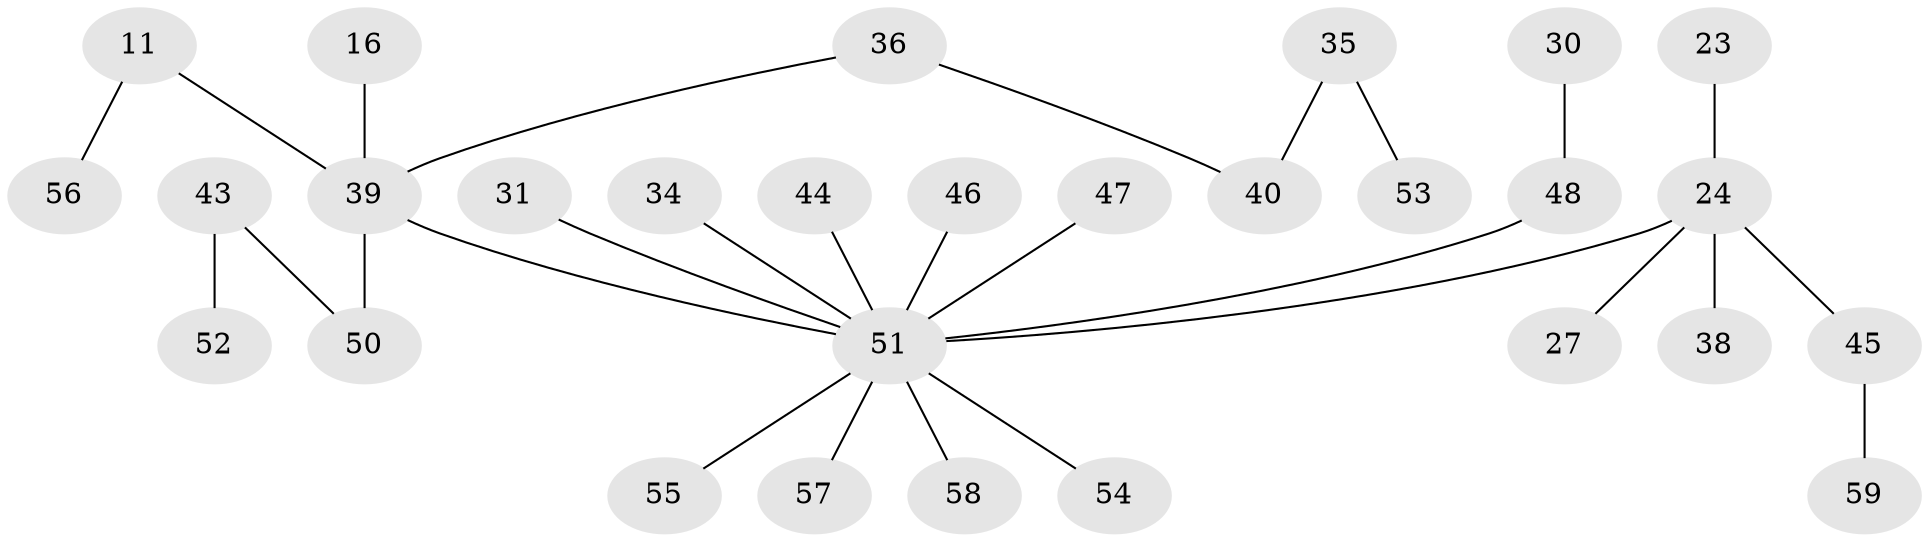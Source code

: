 // original degree distribution, {3: 0.15254237288135594, 5: 0.05084745762711865, 8: 0.01694915254237288, 2: 0.288135593220339, 1: 0.4745762711864407, 4: 0.01694915254237288}
// Generated by graph-tools (version 1.1) at 2025/53/03/09/25 04:53:28]
// undirected, 29 vertices, 28 edges
graph export_dot {
graph [start="1"]
  node [color=gray90,style=filled];
  11;
  16;
  23;
  24 [super="+1+17"];
  27;
  30;
  31;
  34;
  35;
  36 [super="+8"];
  38;
  39 [super="+20+6"];
  40 [super="+33"];
  43;
  44;
  45;
  46;
  47;
  48 [super="+21"];
  50 [super="+25"];
  51 [super="+49+7+13+14+42+26"];
  52;
  53;
  54;
  55;
  56;
  57;
  58;
  59;
  11 -- 56;
  11 -- 39;
  16 -- 39;
  23 -- 24;
  24 -- 27;
  24 -- 38;
  24 -- 45;
  24 -- 51;
  30 -- 48;
  31 -- 51;
  34 -- 51;
  35 -- 53;
  35 -- 40;
  36 -- 39;
  36 -- 40;
  39 -- 50;
  39 -- 51;
  43 -- 52;
  43 -- 50;
  44 -- 51;
  45 -- 59;
  46 -- 51;
  47 -- 51;
  48 -- 51;
  51 -- 55;
  51 -- 58;
  51 -- 57;
  51 -- 54;
}
